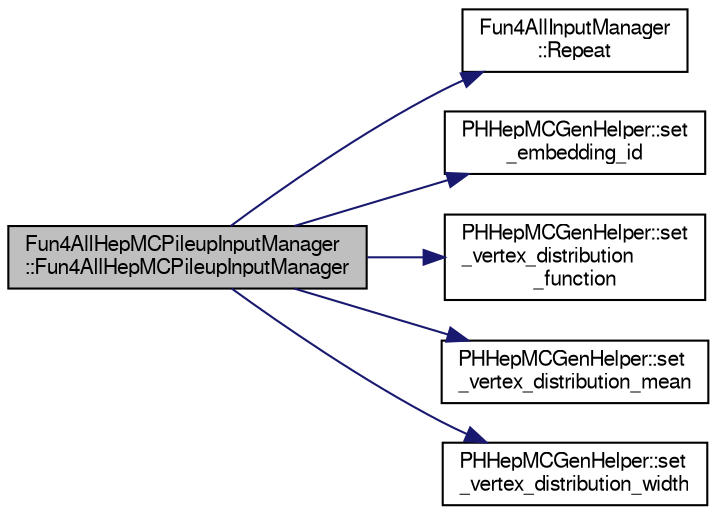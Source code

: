 digraph "Fun4AllHepMCPileupInputManager::Fun4AllHepMCPileupInputManager"
{
  bgcolor="transparent";
  edge [fontname="FreeSans",fontsize="10",labelfontname="FreeSans",labelfontsize="10"];
  node [fontname="FreeSans",fontsize="10",shape=record];
  rankdir="LR";
  Node1 [label="Fun4AllHepMCPileupInputManager\l::Fun4AllHepMCPileupInputManager",height=0.2,width=0.4,color="black", fillcolor="grey75", style="filled" fontcolor="black"];
  Node1 -> Node2 [color="midnightblue",fontsize="10",style="solid",fontname="FreeSans"];
  Node2 [label="Fun4AllInputManager\l::Repeat",height=0.2,width=0.4,color="black",URL="$d4/da9/classFun4AllInputManager.html#a21218cae80edea2689937a5d7b988f80"];
  Node1 -> Node3 [color="midnightblue",fontsize="10",style="solid",fontname="FreeSans"];
  Node3 [label="PHHepMCGenHelper::set\l_embedding_id",height=0.2,width=0.4,color="black",URL="$dd/d2a/classPHHepMCGenHelper.html#a884de454f3d4310e9481815d85f6e2fc"];
  Node1 -> Node4 [color="midnightblue",fontsize="10",style="solid",fontname="FreeSans"];
  Node4 [label="PHHepMCGenHelper::set\l_vertex_distribution\l_function",height=0.2,width=0.4,color="black",URL="$dd/d2a/classPHHepMCGenHelper.html#a1efa535f8b08a7a72e5b66121c7da777",tooltip="toss a new vertex according to a Uniform or Gaus distribution "];
  Node1 -> Node5 [color="midnightblue",fontsize="10",style="solid",fontname="FreeSans"];
  Node5 [label="PHHepMCGenHelper::set\l_vertex_distribution_mean",height=0.2,width=0.4,color="black",URL="$dd/d2a/classPHHepMCGenHelper.html#aad7308b0a8bbfcdc2106b5be191ec37e",tooltip="set the mean value of the vertex distribution, use PHENIX units of cm, ns "];
  Node1 -> Node6 [color="midnightblue",fontsize="10",style="solid",fontname="FreeSans"];
  Node6 [label="PHHepMCGenHelper::set\l_vertex_distribution_width",height=0.2,width=0.4,color="black",URL="$dd/d2a/classPHHepMCGenHelper.html#a4a9dfd6131b1e3bfb1428875a88a98ea",tooltip="set the width of the vertex distribution function about the mean, use PHENIX units of cm..."];
}
